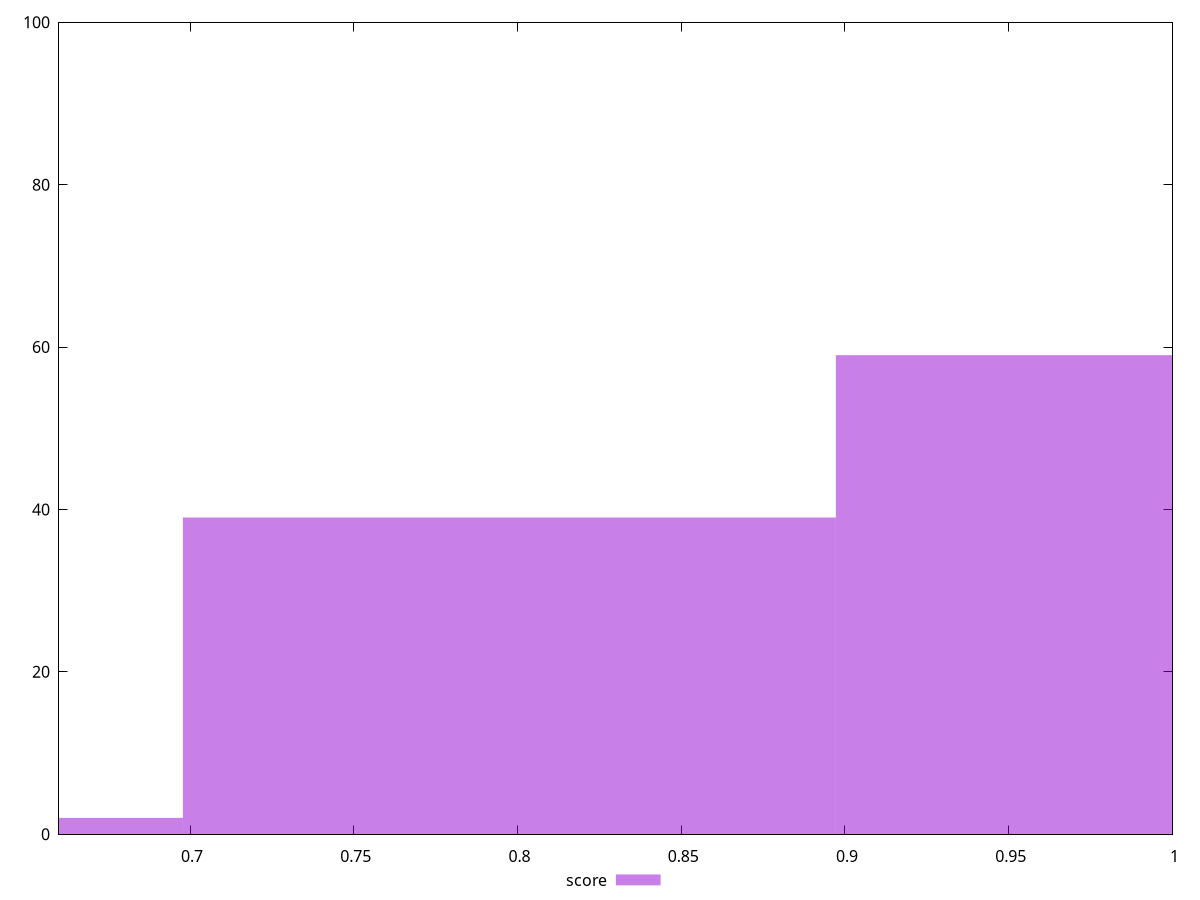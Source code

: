 reset

$score <<EOF
0.7975233497667039 39
0.9969041872083799 59
0.5981425123250279 2
EOF

set key outside below
set boxwidth 0.19938083744167598
set xrange [0.66:1]
set yrange [0:100]
set trange [0:100]
set style fill transparent solid 0.5 noborder
set terminal svg size 640, 490 enhanced background rgb 'white'
set output "report_00013_2021-02-09T12-04-24.940Z/offscreen-images/samples/pages+cached+noadtech/score/histogram.svg"

plot $score title "score" with boxes

reset
